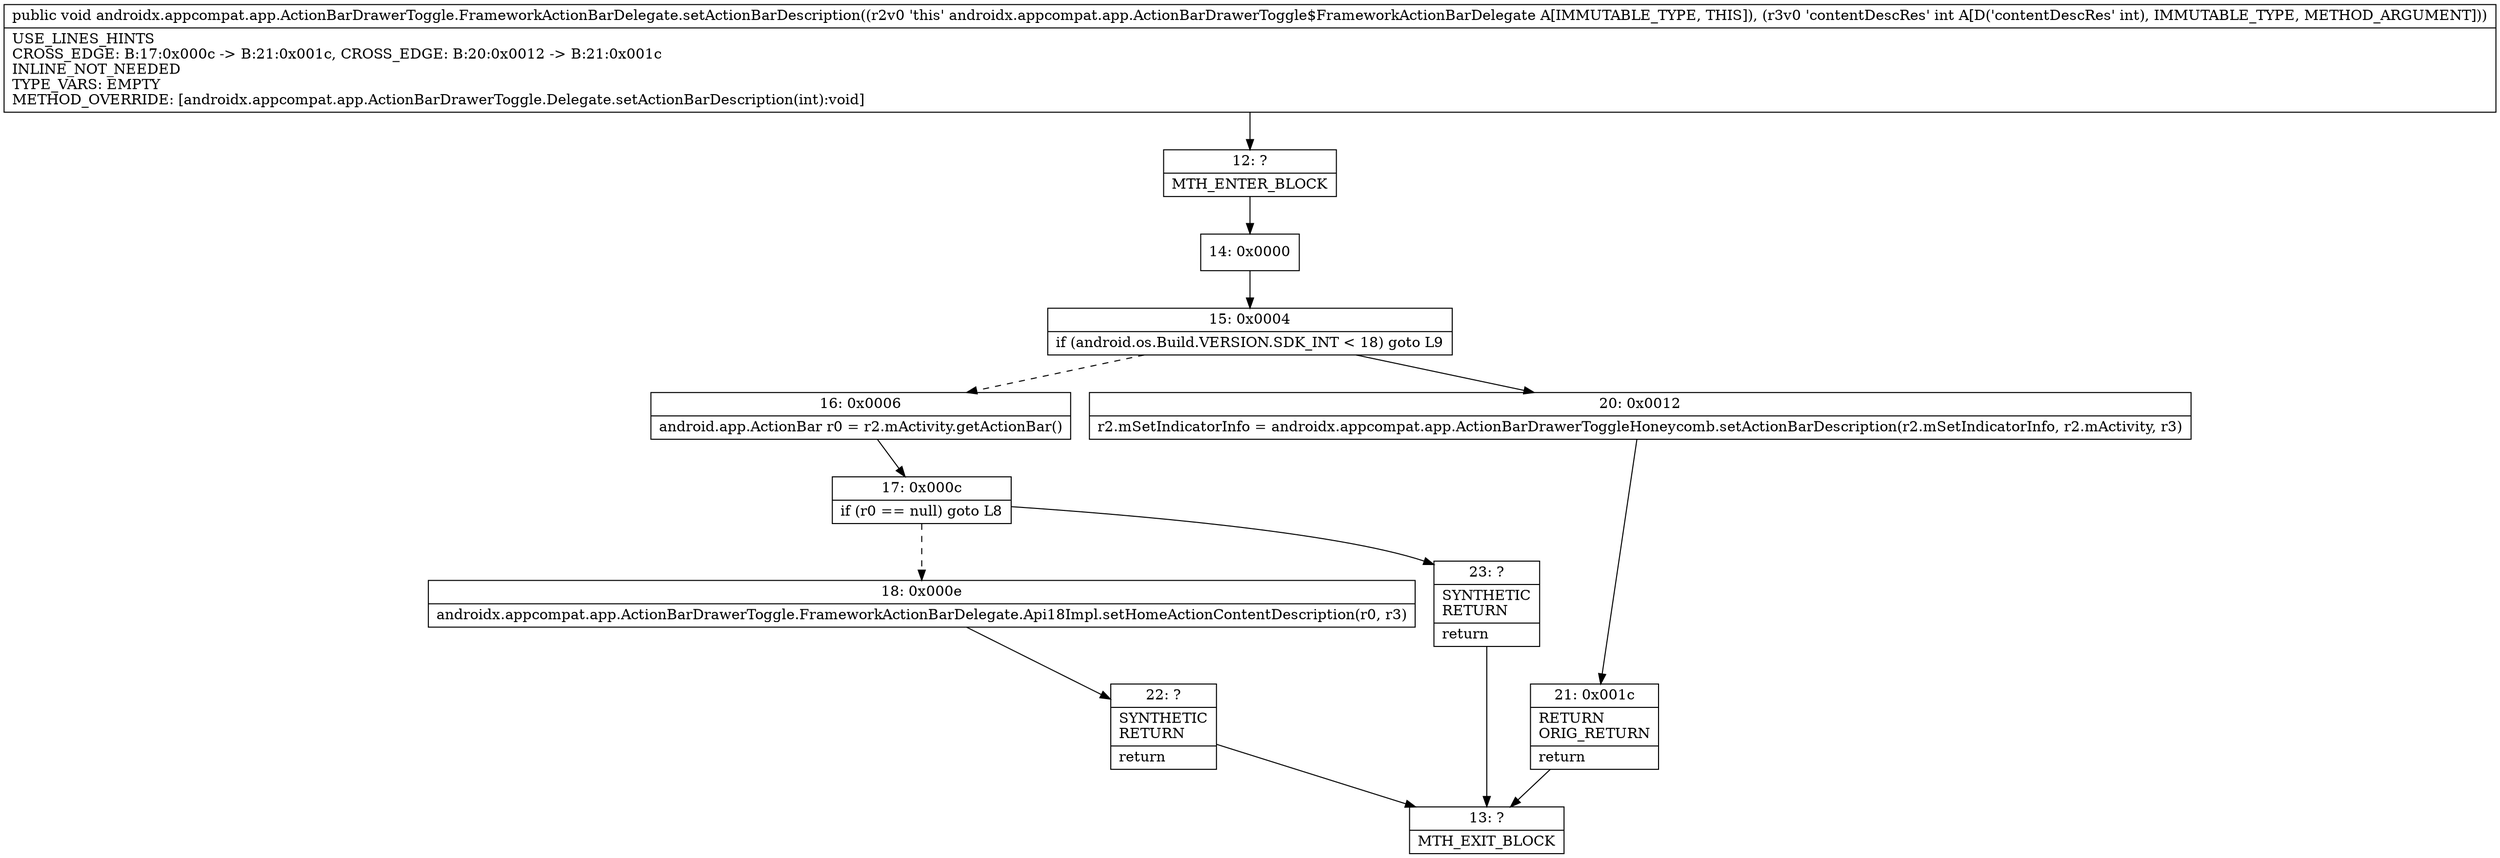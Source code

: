 digraph "CFG forandroidx.appcompat.app.ActionBarDrawerToggle.FrameworkActionBarDelegate.setActionBarDescription(I)V" {
Node_12 [shape=record,label="{12\:\ ?|MTH_ENTER_BLOCK\l}"];
Node_14 [shape=record,label="{14\:\ 0x0000}"];
Node_15 [shape=record,label="{15\:\ 0x0004|if (android.os.Build.VERSION.SDK_INT \< 18) goto L9\l}"];
Node_16 [shape=record,label="{16\:\ 0x0006|android.app.ActionBar r0 = r2.mActivity.getActionBar()\l}"];
Node_17 [shape=record,label="{17\:\ 0x000c|if (r0 == null) goto L8\l}"];
Node_18 [shape=record,label="{18\:\ 0x000e|androidx.appcompat.app.ActionBarDrawerToggle.FrameworkActionBarDelegate.Api18Impl.setHomeActionContentDescription(r0, r3)\l}"];
Node_22 [shape=record,label="{22\:\ ?|SYNTHETIC\lRETURN\l|return\l}"];
Node_13 [shape=record,label="{13\:\ ?|MTH_EXIT_BLOCK\l}"];
Node_23 [shape=record,label="{23\:\ ?|SYNTHETIC\lRETURN\l|return\l}"];
Node_20 [shape=record,label="{20\:\ 0x0012|r2.mSetIndicatorInfo = androidx.appcompat.app.ActionBarDrawerToggleHoneycomb.setActionBarDescription(r2.mSetIndicatorInfo, r2.mActivity, r3)\l}"];
Node_21 [shape=record,label="{21\:\ 0x001c|RETURN\lORIG_RETURN\l|return\l}"];
MethodNode[shape=record,label="{public void androidx.appcompat.app.ActionBarDrawerToggle.FrameworkActionBarDelegate.setActionBarDescription((r2v0 'this' androidx.appcompat.app.ActionBarDrawerToggle$FrameworkActionBarDelegate A[IMMUTABLE_TYPE, THIS]), (r3v0 'contentDescRes' int A[D('contentDescRes' int), IMMUTABLE_TYPE, METHOD_ARGUMENT]))  | USE_LINES_HINTS\lCROSS_EDGE: B:17:0x000c \-\> B:21:0x001c, CROSS_EDGE: B:20:0x0012 \-\> B:21:0x001c\lINLINE_NOT_NEEDED\lTYPE_VARS: EMPTY\lMETHOD_OVERRIDE: [androidx.appcompat.app.ActionBarDrawerToggle.Delegate.setActionBarDescription(int):void]\l}"];
MethodNode -> Node_12;Node_12 -> Node_14;
Node_14 -> Node_15;
Node_15 -> Node_16[style=dashed];
Node_15 -> Node_20;
Node_16 -> Node_17;
Node_17 -> Node_18[style=dashed];
Node_17 -> Node_23;
Node_18 -> Node_22;
Node_22 -> Node_13;
Node_23 -> Node_13;
Node_20 -> Node_21;
Node_21 -> Node_13;
}

